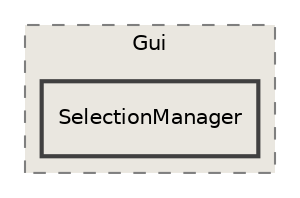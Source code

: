 digraph "/home/runner/work/Radium-Engine/Radium-Engine/src/Radium-Engine/src/Gui/SelectionManager"
{
 // INTERACTIVE_SVG=YES
 // LATEX_PDF_SIZE
  edge [fontname="Helvetica",fontsize="10",labelfontname="Helvetica",labelfontsize="10"];
  node [fontname="Helvetica",fontsize="10",shape=record];
  compound=true
  subgraph clusterdir_b5ac5e964c12a6b13a9d28feb9f3d3ed {
    graph [ bgcolor="#eae7e0", pencolor="grey50", style="filled,dashed,", label="Gui", fontname="Helvetica", fontsize="10", URL="dir_b5ac5e964c12a6b13a9d28feb9f3d3ed.html"]
  dir_17bfc51b20949079282a076b84b0b9f6 [shape=box, label="SelectionManager", style="filled,bold,", fillcolor="#eae7e0", color="grey25", URL="dir_17bfc51b20949079282a076b84b0b9f6.html"];
  }
}
